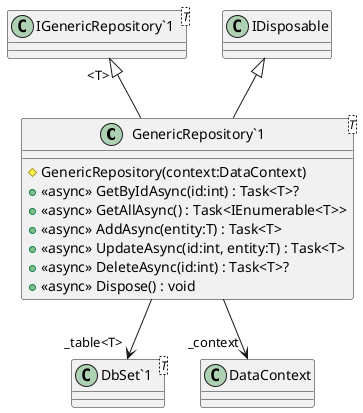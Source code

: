 @startuml
class "GenericRepository`1"<T> {
    # GenericRepository(context:DataContext)
    + <<async>> GetByIdAsync(id:int) : Task<T>?
    + <<async>> GetAllAsync() : Task<IEnumerable<T>>
    + <<async>> AddAsync(entity:T) : Task<T>
    + <<async>> UpdateAsync(id:int, entity:T) : Task<T>
    + <<async>> DeleteAsync(id:int) : Task<T>?
    + <<async>> Dispose() : void
}
class "IGenericRepository`1"<T> {
}
class "DbSet`1"<T> {
}
"IGenericRepository`1" "<T>" <|-- "GenericRepository`1"
IDisposable <|-- "GenericRepository`1"
"GenericRepository`1" --> "_context" DataContext
"GenericRepository`1" --> "_table<T>" "DbSet`1"
@enduml
